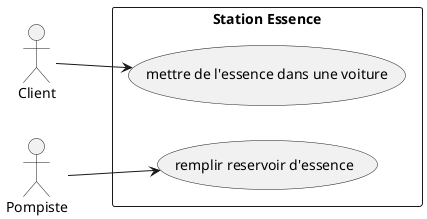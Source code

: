 "3. Dans le cas où le diagramme ne possède pas l'acteur pompiste, alors nous aurions besoin d'un nouvel acteur.
Donc, lorsque James vient remplir les réservoirs il devient l'acteur pompiste. Il peut changer son rôle selon
l'action qu'il effectue sur le système. On rajouterait ceci au système:"


@startuml Station

left to right direction

actor Client
actor Pompiste

rectangle "Station Essence" {
    usecase "mettre de l'essence dans une voiture" as UC1
    usecase "remplir reservoir d'essence" as UC2
}

Client --> UC1

Pompiste --> UC2


@enduml
